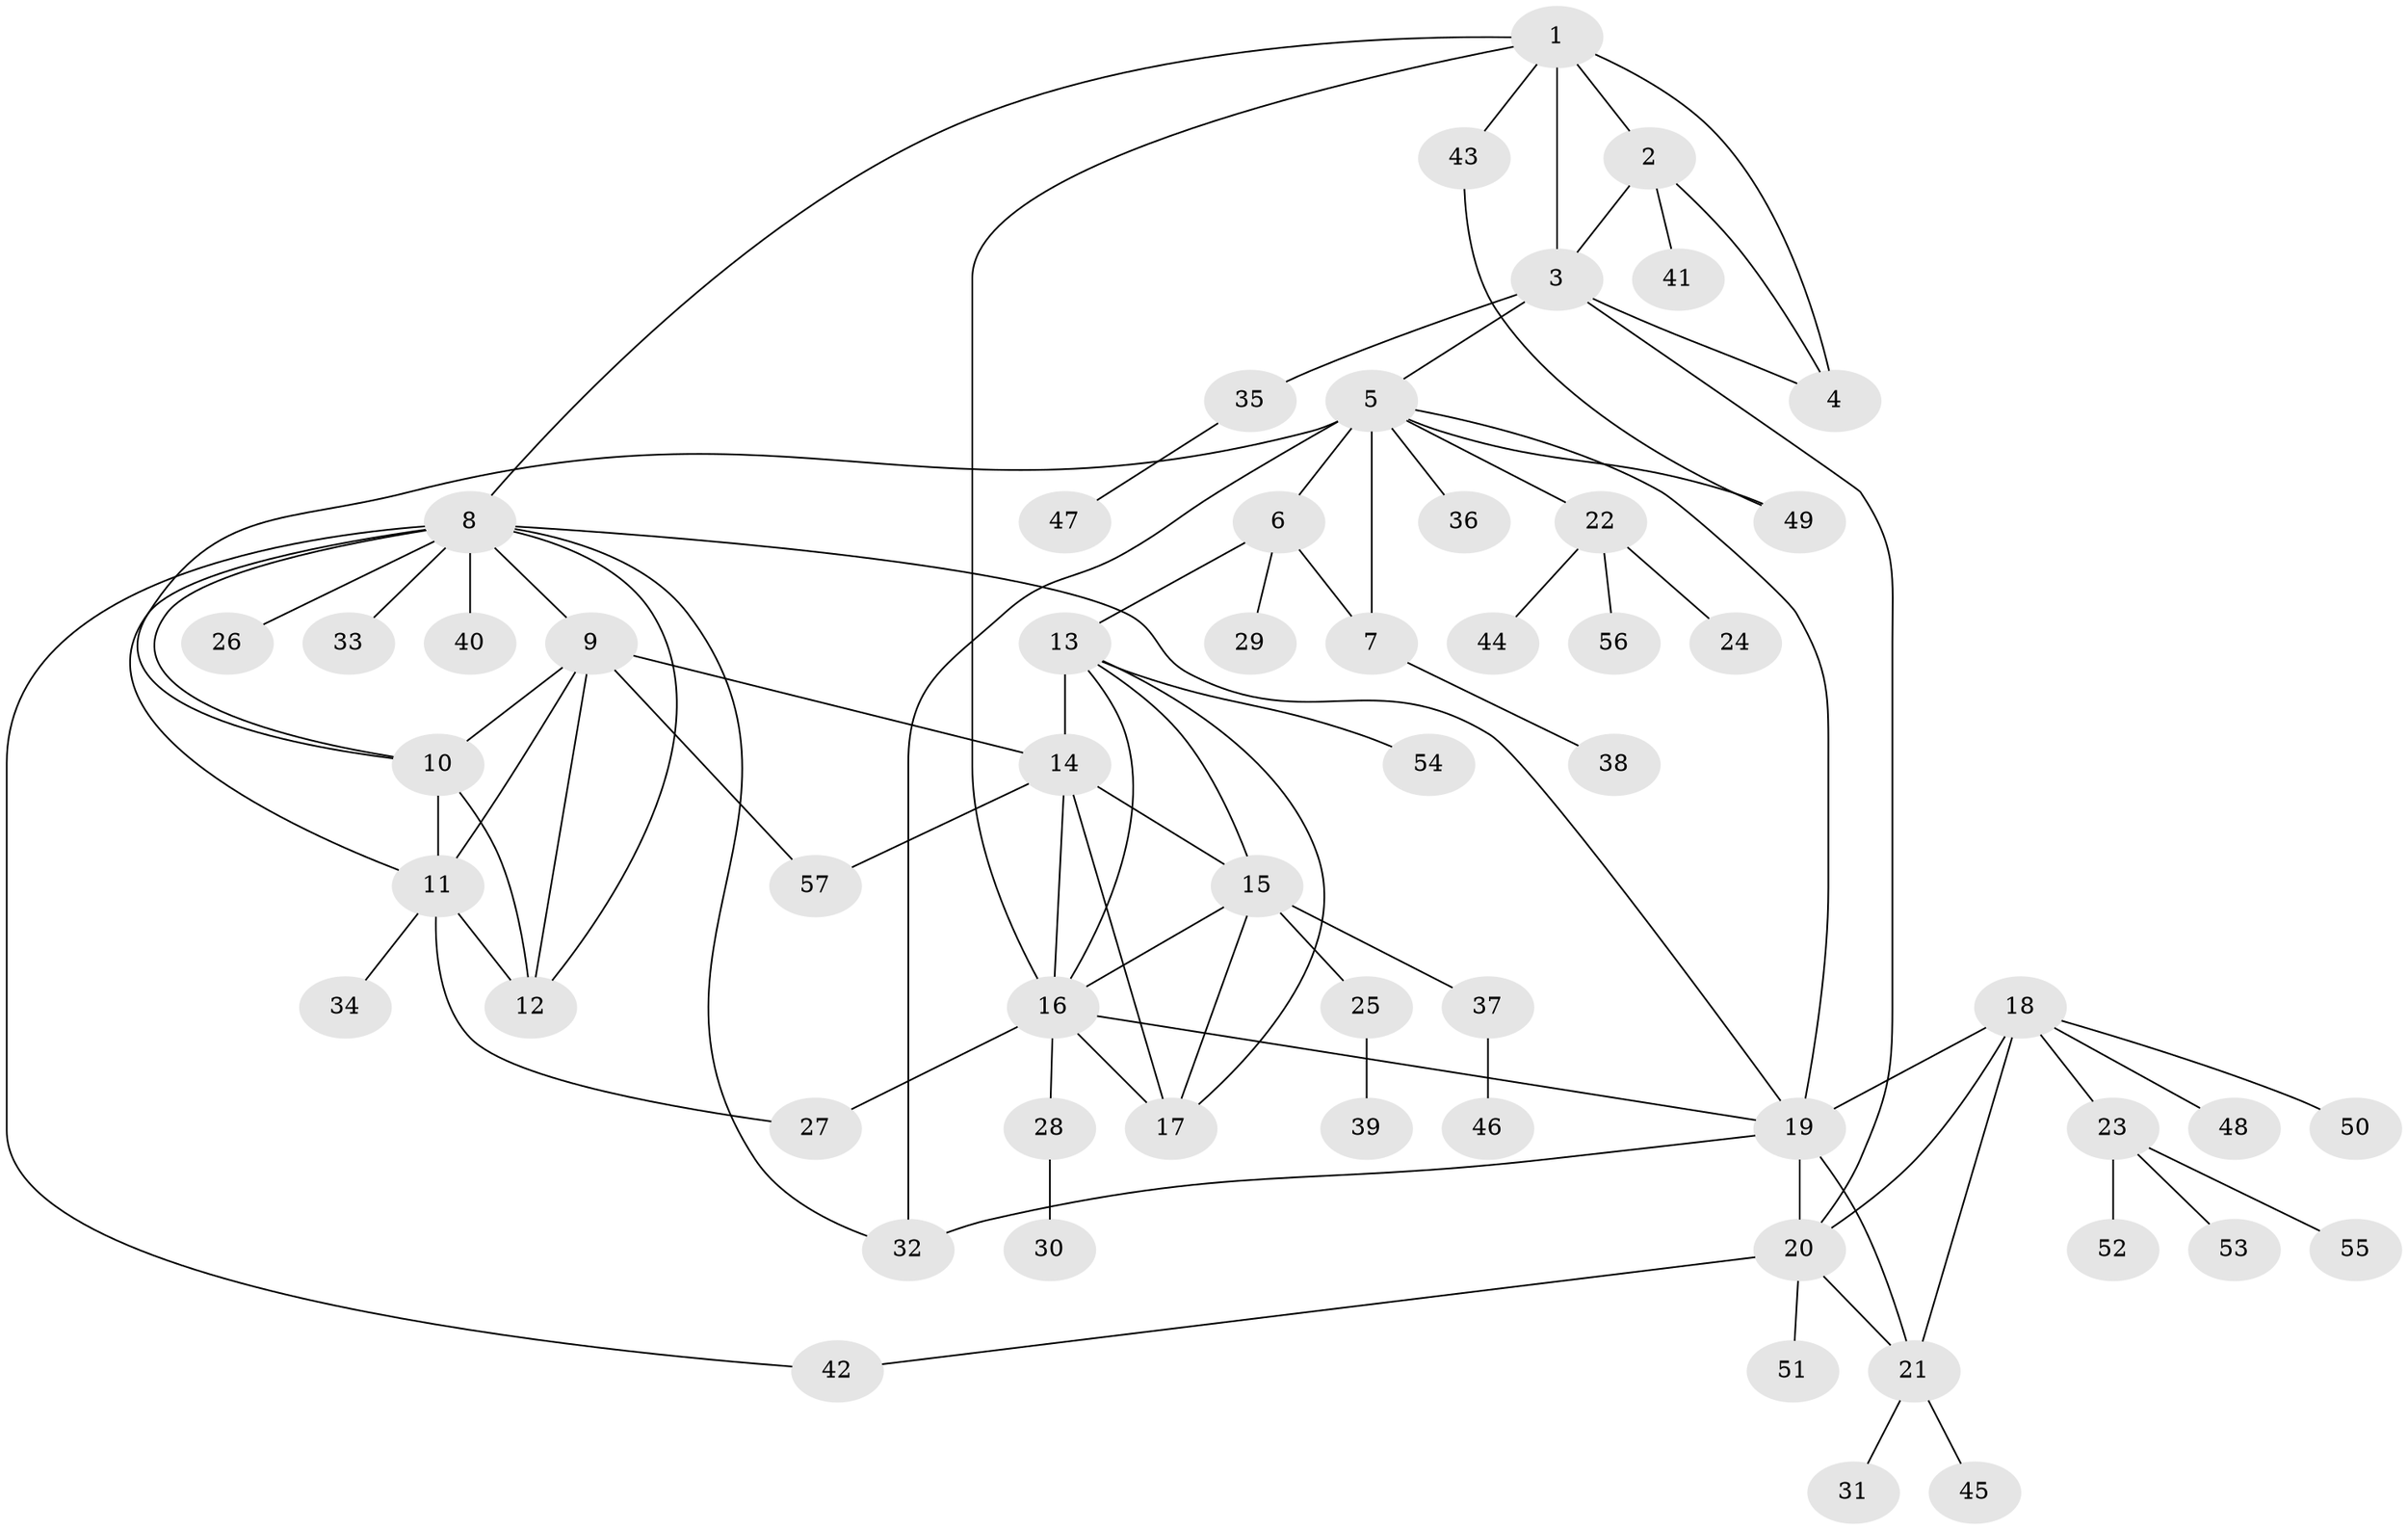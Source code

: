 // original degree distribution, {6: 0.03508771929824561, 5: 0.06140350877192982, 10: 0.017543859649122806, 4: 0.008771929824561403, 7: 0.043859649122807015, 12: 0.008771929824561403, 11: 0.017543859649122806, 9: 0.017543859649122806, 8: 0.02631578947368421, 1: 0.5350877192982456, 2: 0.20175438596491227, 3: 0.02631578947368421}
// Generated by graph-tools (version 1.1) at 2025/52/03/04/25 22:52:40]
// undirected, 57 vertices, 87 edges
graph export_dot {
  node [color=gray90,style=filled];
  1;
  2;
  3;
  4;
  5;
  6;
  7;
  8;
  9;
  10;
  11;
  12;
  13;
  14;
  15;
  16;
  17;
  18;
  19;
  20;
  21;
  22;
  23;
  24;
  25;
  26;
  27;
  28;
  29;
  30;
  31;
  32;
  33;
  34;
  35;
  36;
  37;
  38;
  39;
  40;
  41;
  42;
  43;
  44;
  45;
  46;
  47;
  48;
  49;
  50;
  51;
  52;
  53;
  54;
  55;
  56;
  57;
  1 -- 2 [weight=2.0];
  1 -- 3 [weight=2.0];
  1 -- 4 [weight=2.0];
  1 -- 8 [weight=1.0];
  1 -- 16 [weight=1.0];
  1 -- 43 [weight=1.0];
  2 -- 3 [weight=1.0];
  2 -- 4 [weight=1.0];
  2 -- 41 [weight=1.0];
  3 -- 4 [weight=1.0];
  3 -- 5 [weight=1.0];
  3 -- 20 [weight=1.0];
  3 -- 35 [weight=3.0];
  5 -- 6 [weight=3.0];
  5 -- 7 [weight=3.0];
  5 -- 10 [weight=1.0];
  5 -- 19 [weight=1.0];
  5 -- 22 [weight=1.0];
  5 -- 32 [weight=1.0];
  5 -- 36 [weight=1.0];
  5 -- 49 [weight=1.0];
  6 -- 7 [weight=1.0];
  6 -- 13 [weight=1.0];
  6 -- 29 [weight=1.0];
  7 -- 38 [weight=1.0];
  8 -- 9 [weight=1.0];
  8 -- 10 [weight=1.0];
  8 -- 11 [weight=1.0];
  8 -- 12 [weight=1.0];
  8 -- 19 [weight=1.0];
  8 -- 26 [weight=1.0];
  8 -- 32 [weight=1.0];
  8 -- 33 [weight=1.0];
  8 -- 40 [weight=1.0];
  8 -- 42 [weight=1.0];
  9 -- 10 [weight=1.0];
  9 -- 11 [weight=1.0];
  9 -- 12 [weight=1.0];
  9 -- 14 [weight=1.0];
  9 -- 57 [weight=1.0];
  10 -- 11 [weight=1.0];
  10 -- 12 [weight=5.0];
  11 -- 12 [weight=1.0];
  11 -- 27 [weight=5.0];
  11 -- 34 [weight=1.0];
  13 -- 14 [weight=1.0];
  13 -- 15 [weight=1.0];
  13 -- 16 [weight=1.0];
  13 -- 17 [weight=1.0];
  13 -- 54 [weight=2.0];
  14 -- 15 [weight=1.0];
  14 -- 16 [weight=1.0];
  14 -- 17 [weight=1.0];
  14 -- 57 [weight=1.0];
  15 -- 16 [weight=1.0];
  15 -- 17 [weight=1.0];
  15 -- 25 [weight=5.0];
  15 -- 37 [weight=1.0];
  16 -- 17 [weight=2.0];
  16 -- 19 [weight=1.0];
  16 -- 27 [weight=1.0];
  16 -- 28 [weight=1.0];
  18 -- 19 [weight=2.0];
  18 -- 20 [weight=1.0];
  18 -- 21 [weight=1.0];
  18 -- 23 [weight=1.0];
  18 -- 48 [weight=1.0];
  18 -- 50 [weight=1.0];
  19 -- 20 [weight=2.0];
  19 -- 21 [weight=2.0];
  19 -- 32 [weight=1.0];
  20 -- 21 [weight=1.0];
  20 -- 42 [weight=1.0];
  20 -- 51 [weight=2.0];
  21 -- 31 [weight=1.0];
  21 -- 45 [weight=1.0];
  22 -- 24 [weight=1.0];
  22 -- 44 [weight=1.0];
  22 -- 56 [weight=1.0];
  23 -- 52 [weight=1.0];
  23 -- 53 [weight=1.0];
  23 -- 55 [weight=1.0];
  25 -- 39 [weight=1.0];
  28 -- 30 [weight=1.0];
  35 -- 47 [weight=1.0];
  37 -- 46 [weight=1.0];
  43 -- 49 [weight=1.0];
}

